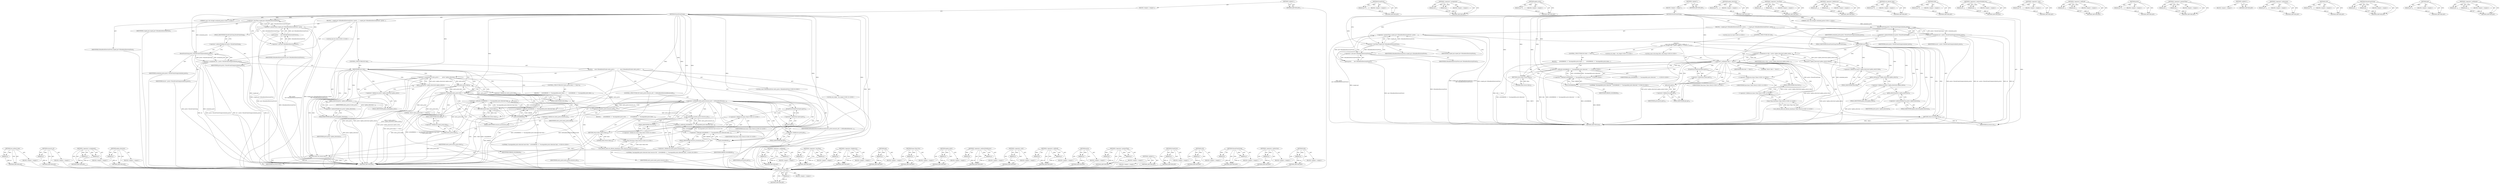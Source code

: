 digraph "title" {
vulnerable_180 [label=<(METHOD,base.Time.Now)>];
vulnerable_181 [label=<(PARAM,p1)>];
vulnerable_182 [label=<(BLOCK,&lt;empty&gt;,&lt;empty&gt;)>];
vulnerable_183 [label=<(METHOD_RETURN,ANY)>];
vulnerable_164 [label=<(METHOD,FromProto)>];
vulnerable_165 [label=<(PARAM,p1)>];
vulnerable_166 [label=<(BLOCK,&lt;empty&gt;,&lt;empty&gt;)>];
vulnerable_167 [label=<(METHOD_RETURN,ANY)>];
vulnerable_118 [label=<(METHOD,&lt;operator&gt;.assignment)>];
vulnerable_119 [label=<(PARAM,p1)>];
vulnerable_120 [label=<(PARAM,p2)>];
vulnerable_121 [label=<(BLOCK,&lt;empty&gt;,&lt;empty&gt;)>];
vulnerable_122 [label=<(METHOD_RETURN,ANY)>];
vulnerable_142 [label=<(METHOD,gdata_entry)>];
vulnerable_143 [label=<(PARAM,p1)>];
vulnerable_144 [label=<(BLOCK,&lt;empty&gt;,&lt;empty&gt;)>];
vulnerable_145 [label=<(METHOD_RETURN,ANY)>];
vulnerable_6 [label=<(METHOD,&lt;global&gt;)<SUB>1</SUB>>];
vulnerable_7 [label=<(BLOCK,&lt;empty&gt;,&lt;empty&gt;)<SUB>1</SUB>>];
vulnerable_8 [label=<(METHOD,ParseFromString)<SUB>1</SUB>>];
vulnerable_9 [label="<(PARAM,const std::string&amp; serialized_proto)<SUB>1</SUB>>"];
vulnerable_10 [label=<(BLOCK,{
  scoped_ptr&lt;GDataRootDirectoryProto&gt; proto(
...,{
  scoped_ptr&lt;GDataRootDirectoryProto&gt; proto(
...)<SUB>1</SUB>>];
vulnerable_11 [label=<(&lt;operator&gt;.greaterThan,scoped_ptr&lt;GDataRootDirectoryProto&gt; proto(
    ...)<SUB>2</SUB>>];
vulnerable_12 [label=<(&lt;operator&gt;.lessThan,scoped_ptr&lt;GDataRootDirectoryProto)<SUB>2</SUB>>];
vulnerable_13 [label=<(IDENTIFIER,scoped_ptr,scoped_ptr&lt;GDataRootDirectoryProto)<SUB>2</SUB>>];
vulnerable_14 [label=<(IDENTIFIER,GDataRootDirectoryProto,scoped_ptr&lt;GDataRootDirectoryProto)<SUB>2</SUB>>];
vulnerable_15 [label=<(proto,proto(
       new GDataRootDirectoryProto()))<SUB>2</SUB>>];
vulnerable_16 [label=<(&lt;operator&gt;.new,new GDataRootDirectoryProto())<SUB>3</SUB>>];
vulnerable_17 [label=<(IDENTIFIER,GDataRootDirectoryProto,new GDataRootDirectoryProto())<SUB>3</SUB>>];
vulnerable_18 [label="<(LOCAL,bool ok: bool)<SUB>4</SUB>>"];
vulnerable_19 [label=<(&lt;operator&gt;.assignment,ok = proto-&gt;ParseFromString(serialized_proto))<SUB>4</SUB>>];
vulnerable_20 [label=<(IDENTIFIER,ok,ok = proto-&gt;ParseFromString(serialized_proto))<SUB>4</SUB>>];
vulnerable_21 [label=<(ParseFromString,proto-&gt;ParseFromString(serialized_proto))<SUB>4</SUB>>];
vulnerable_22 [label=<(&lt;operator&gt;.indirectFieldAccess,proto-&gt;ParseFromString)<SUB>4</SUB>>];
vulnerable_23 [label=<(IDENTIFIER,proto,proto-&gt;ParseFromString(serialized_proto))<SUB>4</SUB>>];
vulnerable_24 [label=<(FIELD_IDENTIFIER,ParseFromString,ParseFromString)<SUB>4</SUB>>];
vulnerable_25 [label=<(IDENTIFIER,serialized_proto,proto-&gt;ParseFromString(serialized_proto))<SUB>4</SUB>>];
vulnerable_26 [label=<(CONTROL_STRUCTURE,IF,if (ok))<SUB>5</SUB>>];
vulnerable_27 [label=<(IDENTIFIER,ok,if (ok))<SUB>5</SUB>>];
vulnerable_28 [label="<(BLOCK,{
    const std::string&amp; title = proto-&gt;gdata_d...,{
    const std::string&amp; title = proto-&gt;gdata_d...)<SUB>5</SUB>>"];
vulnerable_29 [label="<(LOCAL,const std.string title: std.string)<SUB>6</SUB>>"];
vulnerable_30 [label=<(&lt;operator&gt;.assignment,&amp; title = proto-&gt;gdata_directory().gdata_entry(...)<SUB>6</SUB>>];
vulnerable_31 [label=<(IDENTIFIER,title,&amp; title = proto-&gt;gdata_directory().gdata_entry(...)<SUB>6</SUB>>];
vulnerable_32 [label=<(title,proto-&gt;gdata_directory().gdata_entry().title())<SUB>6</SUB>>];
vulnerable_33 [label=<(&lt;operator&gt;.fieldAccess,proto-&gt;gdata_directory().gdata_entry().title)<SUB>6</SUB>>];
vulnerable_34 [label=<(gdata_entry,proto-&gt;gdata_directory().gdata_entry())<SUB>6</SUB>>];
vulnerable_35 [label=<(&lt;operator&gt;.fieldAccess,proto-&gt;gdata_directory().gdata_entry)<SUB>6</SUB>>];
vulnerable_36 [label=<(gdata_directory,proto-&gt;gdata_directory())<SUB>6</SUB>>];
vulnerable_37 [label=<(&lt;operator&gt;.indirectFieldAccess,proto-&gt;gdata_directory)<SUB>6</SUB>>];
vulnerable_38 [label=<(IDENTIFIER,proto,proto-&gt;gdata_directory())<SUB>6</SUB>>];
vulnerable_39 [label=<(FIELD_IDENTIFIER,gdata_directory,gdata_directory)<SUB>6</SUB>>];
vulnerable_40 [label=<(FIELD_IDENTIFIER,gdata_entry,gdata_entry)<SUB>6</SUB>>];
vulnerable_41 [label=<(FIELD_IDENTIFIER,title,title)<SUB>6</SUB>>];
vulnerable_42 [label=<(CONTROL_STRUCTURE,IF,if (title != &quot;drive&quot;))<SUB>7</SUB>>];
vulnerable_43 [label=<(&lt;operator&gt;.notEquals,title != &quot;drive&quot;)<SUB>7</SUB>>];
vulnerable_44 [label=<(IDENTIFIER,title,title != &quot;drive&quot;)<SUB>7</SUB>>];
vulnerable_45 [label=<(LITERAL,&quot;drive&quot;,title != &quot;drive&quot;)<SUB>7</SUB>>];
vulnerable_46 [label=<(BLOCK,{
      LOG(ERROR) &lt;&lt; &quot;Incompatible proto detec...,{
      LOG(ERROR) &lt;&lt; &quot;Incompatible proto detec...)<SUB>7</SUB>>];
vulnerable_47 [label="<(&lt;operator&gt;.shiftLeft,LOG(ERROR) &lt;&lt; &quot;Incompatible proto detected: &quot; &lt;...)<SUB>8</SUB>>"];
vulnerable_48 [label="<(&lt;operator&gt;.shiftLeft,LOG(ERROR) &lt;&lt; &quot;Incompatible proto detected: &quot;)<SUB>8</SUB>>"];
vulnerable_49 [label=<(LOG,LOG(ERROR))<SUB>8</SUB>>];
vulnerable_50 [label=<(IDENTIFIER,ERROR,LOG(ERROR))<SUB>8</SUB>>];
vulnerable_51 [label="<(LITERAL,&quot;Incompatible proto detected: &quot;,LOG(ERROR) &lt;&lt; &quot;Incompatible proto detected: &quot;)<SUB>8</SUB>>"];
vulnerable_52 [label="<(IDENTIFIER,title,LOG(ERROR) &lt;&lt; &quot;Incompatible proto detected: &quot; &lt;...)<SUB>8</SUB>>"];
vulnerable_53 [label=<(RETURN,return false;,return false;)<SUB>9</SUB>>];
vulnerable_54 [label=<(LITERAL,false,return false;)<SUB>9</SUB>>];
vulnerable_55 [label=<(FromProto,FromProto(*proto.get()))<SUB>12</SUB>>];
vulnerable_56 [label=<(&lt;operator&gt;.indirection,*proto.get())<SUB>12</SUB>>];
vulnerable_57 [label=<(get,proto.get())<SUB>12</SUB>>];
vulnerable_58 [label=<(&lt;operator&gt;.fieldAccess,proto.get)<SUB>12</SUB>>];
vulnerable_59 [label=<(IDENTIFIER,proto,proto.get())<SUB>12</SUB>>];
vulnerable_60 [label=<(FIELD_IDENTIFIER,get,get)<SUB>12</SUB>>];
vulnerable_61 [label="<(LOCAL,set_origin : set_origin)<SUB>13</SUB>>"];
vulnerable_62 [label="<(set_refresh_time,set_refresh_time(base::Time::Now()))<SUB>14</SUB>>"];
vulnerable_63 [label="<(base.Time.Now,base::Time::Now())<SUB>14</SUB>>"];
vulnerable_64 [label="<(&lt;operator&gt;.fieldAccess,base::Time::Now)<SUB>14</SUB>>"];
vulnerable_65 [label="<(&lt;operator&gt;.fieldAccess,base::Time)<SUB>14</SUB>>"];
vulnerable_66 [label="<(IDENTIFIER,base,base::Time::Now())<SUB>14</SUB>>"];
vulnerable_67 [label="<(IDENTIFIER,Time,base::Time::Now())<SUB>14</SUB>>"];
vulnerable_68 [label=<(FIELD_IDENTIFIER,Now,Now)<SUB>14</SUB>>];
vulnerable_69 [label=<(RETURN,return ok;,return ok;)<SUB>16</SUB>>];
vulnerable_70 [label=<(IDENTIFIER,ok,return ok;)<SUB>16</SUB>>];
vulnerable_71 [label=<(METHOD_RETURN,bool)<SUB>1</SUB>>];
vulnerable_73 [label=<(METHOD_RETURN,ANY)<SUB>1</SUB>>];
vulnerable_146 [label=<(METHOD,gdata_directory)>];
vulnerable_147 [label=<(PARAM,p1)>];
vulnerable_148 [label=<(BLOCK,&lt;empty&gt;,&lt;empty&gt;)>];
vulnerable_149 [label=<(METHOD_RETURN,ANY)>];
vulnerable_105 [label=<(METHOD,&lt;operator&gt;.lessThan)>];
vulnerable_106 [label=<(PARAM,p1)>];
vulnerable_107 [label=<(PARAM,p2)>];
vulnerable_108 [label=<(BLOCK,&lt;empty&gt;,&lt;empty&gt;)>];
vulnerable_109 [label=<(METHOD_RETURN,ANY)>];
vulnerable_137 [label=<(METHOD,&lt;operator&gt;.fieldAccess)>];
vulnerable_138 [label=<(PARAM,p1)>];
vulnerable_139 [label=<(PARAM,p2)>];
vulnerable_140 [label=<(BLOCK,&lt;empty&gt;,&lt;empty&gt;)>];
vulnerable_141 [label=<(METHOD_RETURN,ANY)>];
vulnerable_176 [label=<(METHOD,set_refresh_time)>];
vulnerable_177 [label=<(PARAM,p1)>];
vulnerable_178 [label=<(BLOCK,&lt;empty&gt;,&lt;empty&gt;)>];
vulnerable_179 [label=<(METHOD_RETURN,ANY)>];
vulnerable_133 [label=<(METHOD,title)>];
vulnerable_134 [label=<(PARAM,p1)>];
vulnerable_135 [label=<(BLOCK,&lt;empty&gt;,&lt;empty&gt;)>];
vulnerable_136 [label=<(METHOD_RETURN,ANY)>];
vulnerable_128 [label=<(METHOD,&lt;operator&gt;.indirectFieldAccess)>];
vulnerable_129 [label=<(PARAM,p1)>];
vulnerable_130 [label=<(PARAM,p2)>];
vulnerable_131 [label=<(BLOCK,&lt;empty&gt;,&lt;empty&gt;)>];
vulnerable_132 [label=<(METHOD_RETURN,ANY)>];
vulnerable_114 [label=<(METHOD,&lt;operator&gt;.new)>];
vulnerable_115 [label=<(PARAM,p1)>];
vulnerable_116 [label=<(BLOCK,&lt;empty&gt;,&lt;empty&gt;)>];
vulnerable_117 [label=<(METHOD_RETURN,ANY)>];
vulnerable_155 [label=<(METHOD,&lt;operator&gt;.shiftLeft)>];
vulnerable_156 [label=<(PARAM,p1)>];
vulnerable_157 [label=<(PARAM,p2)>];
vulnerable_158 [label=<(BLOCK,&lt;empty&gt;,&lt;empty&gt;)>];
vulnerable_159 [label=<(METHOD_RETURN,ANY)>];
vulnerable_110 [label=<(METHOD,proto)>];
vulnerable_111 [label=<(PARAM,p1)>];
vulnerable_112 [label=<(BLOCK,&lt;empty&gt;,&lt;empty&gt;)>];
vulnerable_113 [label=<(METHOD_RETURN,ANY)>];
vulnerable_100 [label=<(METHOD,&lt;operator&gt;.greaterThan)>];
vulnerable_101 [label=<(PARAM,p1)>];
vulnerable_102 [label=<(PARAM,p2)>];
vulnerable_103 [label=<(BLOCK,&lt;empty&gt;,&lt;empty&gt;)>];
vulnerable_104 [label=<(METHOD_RETURN,ANY)>];
vulnerable_94 [label=<(METHOD,&lt;global&gt;)<SUB>1</SUB>>];
vulnerable_95 [label=<(BLOCK,&lt;empty&gt;,&lt;empty&gt;)>];
vulnerable_96 [label=<(METHOD_RETURN,ANY)>];
vulnerable_168 [label=<(METHOD,&lt;operator&gt;.indirection)>];
vulnerable_169 [label=<(PARAM,p1)>];
vulnerable_170 [label=<(BLOCK,&lt;empty&gt;,&lt;empty&gt;)>];
vulnerable_171 [label=<(METHOD_RETURN,ANY)>];
vulnerable_160 [label=<(METHOD,LOG)>];
vulnerable_161 [label=<(PARAM,p1)>];
vulnerable_162 [label=<(BLOCK,&lt;empty&gt;,&lt;empty&gt;)>];
vulnerable_163 [label=<(METHOD_RETURN,ANY)>];
vulnerable_123 [label=<(METHOD,ParseFromString)>];
vulnerable_124 [label=<(PARAM,p1)>];
vulnerable_125 [label=<(PARAM,p2)>];
vulnerable_126 [label=<(BLOCK,&lt;empty&gt;,&lt;empty&gt;)>];
vulnerable_127 [label=<(METHOD_RETURN,ANY)>];
vulnerable_172 [label=<(METHOD,get)>];
vulnerable_173 [label=<(PARAM,p1)>];
vulnerable_174 [label=<(BLOCK,&lt;empty&gt;,&lt;empty&gt;)>];
vulnerable_175 [label=<(METHOD_RETURN,ANY)>];
vulnerable_150 [label=<(METHOD,&lt;operator&gt;.notEquals)>];
vulnerable_151 [label=<(PARAM,p1)>];
vulnerable_152 [label=<(PARAM,p2)>];
vulnerable_153 [label=<(BLOCK,&lt;empty&gt;,&lt;empty&gt;)>];
vulnerable_154 [label=<(METHOD_RETURN,ANY)>];
fixed_206 [label=<(METHOD,set_refresh_time)>];
fixed_207 [label=<(PARAM,p1)>];
fixed_208 [label=<(BLOCK,&lt;empty&gt;,&lt;empty&gt;)>];
fixed_209 [label=<(METHOD_RETURN,ANY)>];
fixed_190 [label=<(METHOD,resource_id)>];
fixed_191 [label=<(PARAM,p1)>];
fixed_192 [label=<(BLOCK,&lt;empty&gt;,&lt;empty&gt;)>];
fixed_193 [label=<(METHOD_RETURN,ANY)>];
fixed_144 [label=<(METHOD,&lt;operator&gt;.assignment)>];
fixed_145 [label=<(PARAM,p1)>];
fixed_146 [label=<(PARAM,p2)>];
fixed_147 [label=<(BLOCK,&lt;empty&gt;,&lt;empty&gt;)>];
fixed_148 [label=<(METHOD_RETURN,ANY)>];
fixed_168 [label=<(METHOD,gdata_directory)>];
fixed_169 [label=<(PARAM,p1)>];
fixed_170 [label=<(BLOCK,&lt;empty&gt;,&lt;empty&gt;)>];
fixed_171 [label=<(METHOD_RETURN,ANY)>];
fixed_6 [label=<(METHOD,&lt;global&gt;)<SUB>1</SUB>>];
fixed_7 [label=<(BLOCK,&lt;empty&gt;,&lt;empty&gt;)<SUB>1</SUB>>];
fixed_8 [label=<(METHOD,ParseFromString)<SUB>1</SUB>>];
fixed_9 [label="<(PARAM,const std::string&amp; serialized_proto)<SUB>1</SUB>>"];
fixed_10 [label=<(BLOCK,{
  scoped_ptr&lt;GDataRootDirectoryProto&gt; proto(
...,{
  scoped_ptr&lt;GDataRootDirectoryProto&gt; proto(
...)<SUB>1</SUB>>];
fixed_11 [label=<(&lt;operator&gt;.greaterThan,scoped_ptr&lt;GDataRootDirectoryProto&gt; proto(
    ...)<SUB>2</SUB>>];
fixed_12 [label=<(&lt;operator&gt;.lessThan,scoped_ptr&lt;GDataRootDirectoryProto)<SUB>2</SUB>>];
fixed_13 [label=<(IDENTIFIER,scoped_ptr,scoped_ptr&lt;GDataRootDirectoryProto)<SUB>2</SUB>>];
fixed_14 [label=<(IDENTIFIER,GDataRootDirectoryProto,scoped_ptr&lt;GDataRootDirectoryProto)<SUB>2</SUB>>];
fixed_15 [label=<(proto,proto(
       new GDataRootDirectoryProto()))<SUB>2</SUB>>];
fixed_16 [label=<(&lt;operator&gt;.new,new GDataRootDirectoryProto())<SUB>3</SUB>>];
fixed_17 [label=<(IDENTIFIER,GDataRootDirectoryProto,new GDataRootDirectoryProto())<SUB>3</SUB>>];
fixed_18 [label="<(LOCAL,bool ok: bool)<SUB>4</SUB>>"];
fixed_19 [label=<(&lt;operator&gt;.assignment,ok = proto-&gt;ParseFromString(serialized_proto))<SUB>4</SUB>>];
fixed_20 [label=<(IDENTIFIER,ok,ok = proto-&gt;ParseFromString(serialized_proto))<SUB>4</SUB>>];
fixed_21 [label=<(ParseFromString,proto-&gt;ParseFromString(serialized_proto))<SUB>4</SUB>>];
fixed_22 [label=<(&lt;operator&gt;.indirectFieldAccess,proto-&gt;ParseFromString)<SUB>4</SUB>>];
fixed_23 [label=<(IDENTIFIER,proto,proto-&gt;ParseFromString(serialized_proto))<SUB>4</SUB>>];
fixed_24 [label=<(FIELD_IDENTIFIER,ParseFromString,ParseFromString)<SUB>4</SUB>>];
fixed_25 [label=<(IDENTIFIER,serialized_proto,proto-&gt;ParseFromString(serialized_proto))<SUB>4</SUB>>];
fixed_26 [label=<(CONTROL_STRUCTURE,IF,if (ok))<SUB>5</SUB>>];
fixed_27 [label=<(IDENTIFIER,ok,if (ok))<SUB>5</SUB>>];
fixed_28 [label=<(BLOCK,{
    const GDataEntryProto&amp; entry_proto =
    ...,{
    const GDataEntryProto&amp; entry_proto =
    ...)<SUB>5</SUB>>];
fixed_29 [label="<(LOCAL,const GDataEntryProto entry_proto: GDataEntryProto)<SUB>6</SUB>>"];
fixed_30 [label=<(&lt;operator&gt;.assignment,&amp; entry_proto =
        proto-&gt;gdata_directory(...)<SUB>6</SUB>>];
fixed_31 [label=<(IDENTIFIER,entry_proto,&amp; entry_proto =
        proto-&gt;gdata_directory(...)<SUB>6</SUB>>];
fixed_32 [label=<(gdata_entry,proto-&gt;gdata_directory().gdata_entry())<SUB>7</SUB>>];
fixed_33 [label=<(&lt;operator&gt;.fieldAccess,proto-&gt;gdata_directory().gdata_entry)<SUB>7</SUB>>];
fixed_34 [label=<(gdata_directory,proto-&gt;gdata_directory())<SUB>7</SUB>>];
fixed_35 [label=<(&lt;operator&gt;.indirectFieldAccess,proto-&gt;gdata_directory)<SUB>7</SUB>>];
fixed_36 [label=<(IDENTIFIER,proto,proto-&gt;gdata_directory())<SUB>7</SUB>>];
fixed_37 [label=<(FIELD_IDENTIFIER,gdata_directory,gdata_directory)<SUB>7</SUB>>];
fixed_38 [label=<(FIELD_IDENTIFIER,gdata_entry,gdata_entry)<SUB>7</SUB>>];
fixed_39 [label=<(CONTROL_STRUCTURE,IF,if (entry_proto.title() != &quot;drive&quot;))<SUB>8</SUB>>];
fixed_40 [label=<(&lt;operator&gt;.notEquals,entry_proto.title() != &quot;drive&quot;)<SUB>8</SUB>>];
fixed_41 [label=<(title,entry_proto.title())<SUB>8</SUB>>];
fixed_42 [label=<(&lt;operator&gt;.fieldAccess,entry_proto.title)<SUB>8</SUB>>];
fixed_43 [label=<(IDENTIFIER,entry_proto,entry_proto.title())<SUB>8</SUB>>];
fixed_44 [label=<(FIELD_IDENTIFIER,title,title)<SUB>8</SUB>>];
fixed_45 [label=<(LITERAL,&quot;drive&quot;,entry_proto.title() != &quot;drive&quot;)<SUB>8</SUB>>];
fixed_46 [label=<(BLOCK,{
      LOG(ERROR) &lt;&lt; &quot;Incompatible proto detec...,{
      LOG(ERROR) &lt;&lt; &quot;Incompatible proto detec...)<SUB>8</SUB>>];
fixed_47 [label=<(&lt;operator&gt;.shiftLeft,LOG(ERROR) &lt;&lt; &quot;Incompatible proto detected (bad...)<SUB>9</SUB>>];
fixed_48 [label=<(&lt;operator&gt;.shiftLeft,LOG(ERROR) &lt;&lt; &quot;Incompatible proto detected (bad...)<SUB>9</SUB>>];
fixed_49 [label=<(LOG,LOG(ERROR))<SUB>9</SUB>>];
fixed_50 [label=<(IDENTIFIER,ERROR,LOG(ERROR))<SUB>9</SUB>>];
fixed_51 [label="<(LITERAL,&quot;Incompatible proto detected (bad title): &quot;,LOG(ERROR) &lt;&lt; &quot;Incompatible proto detected (bad...)<SUB>9</SUB>>"];
fixed_52 [label=<(title,entry_proto.title())<SUB>10</SUB>>];
fixed_53 [label=<(&lt;operator&gt;.fieldAccess,entry_proto.title)<SUB>10</SUB>>];
fixed_54 [label=<(IDENTIFIER,entry_proto,entry_proto.title())<SUB>10</SUB>>];
fixed_55 [label=<(FIELD_IDENTIFIER,title,title)<SUB>10</SUB>>];
fixed_56 [label=<(RETURN,return false;,return false;)<SUB>11</SUB>>];
fixed_57 [label=<(LITERAL,false,return false;)<SUB>11</SUB>>];
fixed_58 [label=<(CONTROL_STRUCTURE,IF,if (entry_proto.resource_id() != kGDataRootDirectoryResourceId))<SUB>15</SUB>>];
fixed_59 [label=<(&lt;operator&gt;.notEquals,entry_proto.resource_id() != kGDataRootDirector...)<SUB>15</SUB>>];
fixed_60 [label=<(resource_id,entry_proto.resource_id())<SUB>15</SUB>>];
fixed_61 [label=<(&lt;operator&gt;.fieldAccess,entry_proto.resource_id)<SUB>15</SUB>>];
fixed_62 [label=<(IDENTIFIER,entry_proto,entry_proto.resource_id())<SUB>15</SUB>>];
fixed_63 [label=<(FIELD_IDENTIFIER,resource_id,resource_id)<SUB>15</SUB>>];
fixed_64 [label=<(IDENTIFIER,kGDataRootDirectoryResourceId,entry_proto.resource_id() != kGDataRootDirector...)<SUB>15</SUB>>];
fixed_65 [label=<(BLOCK,{
      LOG(ERROR) &lt;&lt; &quot;Incompatible proto detec...,{
      LOG(ERROR) &lt;&lt; &quot;Incompatible proto detec...)<SUB>15</SUB>>];
fixed_66 [label=<(&lt;operator&gt;.shiftLeft,LOG(ERROR) &lt;&lt; &quot;Incompatible proto detected (bad...)<SUB>16</SUB>>];
fixed_67 [label=<(&lt;operator&gt;.shiftLeft,LOG(ERROR) &lt;&lt; &quot;Incompatible proto detected (bad...)<SUB>16</SUB>>];
fixed_68 [label=<(LOG,LOG(ERROR))<SUB>16</SUB>>];
fixed_69 [label=<(IDENTIFIER,ERROR,LOG(ERROR))<SUB>16</SUB>>];
fixed_70 [label="<(LITERAL,&quot;Incompatible proto detected (bad resource ID): &quot;,LOG(ERROR) &lt;&lt; &quot;Incompatible proto detected (bad...)<SUB>16</SUB>>"];
fixed_71 [label=<(resource_id,entry_proto.resource_id())<SUB>17</SUB>>];
fixed_72 [label=<(&lt;operator&gt;.fieldAccess,entry_proto.resource_id)<SUB>17</SUB>>];
fixed_73 [label=<(IDENTIFIER,entry_proto,entry_proto.resource_id())<SUB>17</SUB>>];
fixed_74 [label=<(FIELD_IDENTIFIER,resource_id,resource_id)<SUB>17</SUB>>];
fixed_75 [label=<(RETURN,return false;,return false;)<SUB>18</SUB>>];
fixed_76 [label=<(LITERAL,false,return false;)<SUB>18</SUB>>];
fixed_77 [label=<(FromProto,FromProto(*proto.get()))<SUB>21</SUB>>];
fixed_78 [label=<(&lt;operator&gt;.indirection,*proto.get())<SUB>21</SUB>>];
fixed_79 [label=<(get,proto.get())<SUB>21</SUB>>];
fixed_80 [label=<(&lt;operator&gt;.fieldAccess,proto.get)<SUB>21</SUB>>];
fixed_81 [label=<(IDENTIFIER,proto,proto.get())<SUB>21</SUB>>];
fixed_82 [label=<(FIELD_IDENTIFIER,get,get)<SUB>21</SUB>>];
fixed_83 [label="<(LOCAL,set_origin : set_origin)<SUB>22</SUB>>"];
fixed_84 [label="<(set_refresh_time,set_refresh_time(base::Time::Now()))<SUB>23</SUB>>"];
fixed_85 [label="<(base.Time.Now,base::Time::Now())<SUB>23</SUB>>"];
fixed_86 [label="<(&lt;operator&gt;.fieldAccess,base::Time::Now)<SUB>23</SUB>>"];
fixed_87 [label="<(&lt;operator&gt;.fieldAccess,base::Time)<SUB>23</SUB>>"];
fixed_88 [label="<(IDENTIFIER,base,base::Time::Now())<SUB>23</SUB>>"];
fixed_89 [label="<(IDENTIFIER,Time,base::Time::Now())<SUB>23</SUB>>"];
fixed_90 [label=<(FIELD_IDENTIFIER,Now,Now)<SUB>23</SUB>>];
fixed_91 [label=<(RETURN,return ok;,return ok;)<SUB>25</SUB>>];
fixed_92 [label=<(IDENTIFIER,ok,return ok;)<SUB>25</SUB>>];
fixed_93 [label=<(METHOD_RETURN,bool)<SUB>1</SUB>>];
fixed_95 [label=<(METHOD_RETURN,ANY)<SUB>1</SUB>>];
fixed_172 [label=<(METHOD,&lt;operator&gt;.notEquals)>];
fixed_173 [label=<(PARAM,p1)>];
fixed_174 [label=<(PARAM,p2)>];
fixed_175 [label=<(BLOCK,&lt;empty&gt;,&lt;empty&gt;)>];
fixed_176 [label=<(METHOD_RETURN,ANY)>];
fixed_131 [label=<(METHOD,&lt;operator&gt;.lessThan)>];
fixed_132 [label=<(PARAM,p1)>];
fixed_133 [label=<(PARAM,p2)>];
fixed_134 [label=<(BLOCK,&lt;empty&gt;,&lt;empty&gt;)>];
fixed_135 [label=<(METHOD_RETURN,ANY)>];
fixed_163 [label=<(METHOD,&lt;operator&gt;.fieldAccess)>];
fixed_164 [label=<(PARAM,p1)>];
fixed_165 [label=<(PARAM,p2)>];
fixed_166 [label=<(BLOCK,&lt;empty&gt;,&lt;empty&gt;)>];
fixed_167 [label=<(METHOD_RETURN,ANY)>];
fixed_202 [label=<(METHOD,get)>];
fixed_203 [label=<(PARAM,p1)>];
fixed_204 [label=<(BLOCK,&lt;empty&gt;,&lt;empty&gt;)>];
fixed_205 [label=<(METHOD_RETURN,ANY)>];
fixed_210 [label=<(METHOD,base.Time.Now)>];
fixed_211 [label=<(PARAM,p1)>];
fixed_212 [label=<(BLOCK,&lt;empty&gt;,&lt;empty&gt;)>];
fixed_213 [label=<(METHOD_RETURN,ANY)>];
fixed_159 [label=<(METHOD,gdata_entry)>];
fixed_160 [label=<(PARAM,p1)>];
fixed_161 [label=<(BLOCK,&lt;empty&gt;,&lt;empty&gt;)>];
fixed_162 [label=<(METHOD_RETURN,ANY)>];
fixed_154 [label=<(METHOD,&lt;operator&gt;.indirectFieldAccess)>];
fixed_155 [label=<(PARAM,p1)>];
fixed_156 [label=<(PARAM,p2)>];
fixed_157 [label=<(BLOCK,&lt;empty&gt;,&lt;empty&gt;)>];
fixed_158 [label=<(METHOD_RETURN,ANY)>];
fixed_140 [label=<(METHOD,&lt;operator&gt;.new)>];
fixed_141 [label=<(PARAM,p1)>];
fixed_142 [label=<(BLOCK,&lt;empty&gt;,&lt;empty&gt;)>];
fixed_143 [label=<(METHOD_RETURN,ANY)>];
fixed_181 [label=<(METHOD,&lt;operator&gt;.shiftLeft)>];
fixed_182 [label=<(PARAM,p1)>];
fixed_183 [label=<(PARAM,p2)>];
fixed_184 [label=<(BLOCK,&lt;empty&gt;,&lt;empty&gt;)>];
fixed_185 [label=<(METHOD_RETURN,ANY)>];
fixed_136 [label=<(METHOD,proto)>];
fixed_137 [label=<(PARAM,p1)>];
fixed_138 [label=<(BLOCK,&lt;empty&gt;,&lt;empty&gt;)>];
fixed_139 [label=<(METHOD_RETURN,ANY)>];
fixed_126 [label=<(METHOD,&lt;operator&gt;.greaterThan)>];
fixed_127 [label=<(PARAM,p1)>];
fixed_128 [label=<(PARAM,p2)>];
fixed_129 [label=<(BLOCK,&lt;empty&gt;,&lt;empty&gt;)>];
fixed_130 [label=<(METHOD_RETURN,ANY)>];
fixed_120 [label=<(METHOD,&lt;global&gt;)<SUB>1</SUB>>];
fixed_121 [label=<(BLOCK,&lt;empty&gt;,&lt;empty&gt;)>];
fixed_122 [label=<(METHOD_RETURN,ANY)>];
fixed_194 [label=<(METHOD,FromProto)>];
fixed_195 [label=<(PARAM,p1)>];
fixed_196 [label=<(BLOCK,&lt;empty&gt;,&lt;empty&gt;)>];
fixed_197 [label=<(METHOD_RETURN,ANY)>];
fixed_186 [label=<(METHOD,LOG)>];
fixed_187 [label=<(PARAM,p1)>];
fixed_188 [label=<(BLOCK,&lt;empty&gt;,&lt;empty&gt;)>];
fixed_189 [label=<(METHOD_RETURN,ANY)>];
fixed_149 [label=<(METHOD,ParseFromString)>];
fixed_150 [label=<(PARAM,p1)>];
fixed_151 [label=<(PARAM,p2)>];
fixed_152 [label=<(BLOCK,&lt;empty&gt;,&lt;empty&gt;)>];
fixed_153 [label=<(METHOD_RETURN,ANY)>];
fixed_198 [label=<(METHOD,&lt;operator&gt;.indirection)>];
fixed_199 [label=<(PARAM,p1)>];
fixed_200 [label=<(BLOCK,&lt;empty&gt;,&lt;empty&gt;)>];
fixed_201 [label=<(METHOD_RETURN,ANY)>];
fixed_177 [label=<(METHOD,title)>];
fixed_178 [label=<(PARAM,p1)>];
fixed_179 [label=<(BLOCK,&lt;empty&gt;,&lt;empty&gt;)>];
fixed_180 [label=<(METHOD_RETURN,ANY)>];
vulnerable_180 -> vulnerable_181  [key=0, label="AST: "];
vulnerable_180 -> vulnerable_181  [key=1, label="DDG: "];
vulnerable_180 -> vulnerable_182  [key=0, label="AST: "];
vulnerable_180 -> vulnerable_183  [key=0, label="AST: "];
vulnerable_180 -> vulnerable_183  [key=1, label="CFG: "];
vulnerable_181 -> vulnerable_183  [key=0, label="DDG: p1"];
vulnerable_164 -> vulnerable_165  [key=0, label="AST: "];
vulnerable_164 -> vulnerable_165  [key=1, label="DDG: "];
vulnerable_164 -> vulnerable_166  [key=0, label="AST: "];
vulnerable_164 -> vulnerable_167  [key=0, label="AST: "];
vulnerable_164 -> vulnerable_167  [key=1, label="CFG: "];
vulnerable_165 -> vulnerable_167  [key=0, label="DDG: p1"];
vulnerable_118 -> vulnerable_119  [key=0, label="AST: "];
vulnerable_118 -> vulnerable_119  [key=1, label="DDG: "];
vulnerable_118 -> vulnerable_121  [key=0, label="AST: "];
vulnerable_118 -> vulnerable_120  [key=0, label="AST: "];
vulnerable_118 -> vulnerable_120  [key=1, label="DDG: "];
vulnerable_118 -> vulnerable_122  [key=0, label="AST: "];
vulnerable_118 -> vulnerable_122  [key=1, label="CFG: "];
vulnerable_119 -> vulnerable_122  [key=0, label="DDG: p1"];
vulnerable_120 -> vulnerable_122  [key=0, label="DDG: p2"];
vulnerable_142 -> vulnerable_143  [key=0, label="AST: "];
vulnerable_142 -> vulnerable_143  [key=1, label="DDG: "];
vulnerable_142 -> vulnerable_144  [key=0, label="AST: "];
vulnerable_142 -> vulnerable_145  [key=0, label="AST: "];
vulnerable_142 -> vulnerable_145  [key=1, label="CFG: "];
vulnerable_143 -> vulnerable_145  [key=0, label="DDG: p1"];
vulnerable_6 -> vulnerable_7  [key=0, label="AST: "];
vulnerable_6 -> vulnerable_73  [key=0, label="AST: "];
vulnerable_6 -> vulnerable_73  [key=1, label="CFG: "];
vulnerable_7 -> vulnerable_8  [key=0, label="AST: "];
vulnerable_8 -> vulnerable_9  [key=0, label="AST: "];
vulnerable_8 -> vulnerable_9  [key=1, label="DDG: "];
vulnerable_8 -> vulnerable_10  [key=0, label="AST: "];
vulnerable_8 -> vulnerable_71  [key=0, label="AST: "];
vulnerable_8 -> vulnerable_12  [key=0, label="CFG: "];
vulnerable_8 -> vulnerable_12  [key=1, label="DDG: "];
vulnerable_8 -> vulnerable_27  [key=0, label="DDG: "];
vulnerable_8 -> vulnerable_70  [key=0, label="DDG: "];
vulnerable_8 -> vulnerable_21  [key=0, label="DDG: "];
vulnerable_8 -> vulnerable_16  [key=0, label="DDG: "];
vulnerable_8 -> vulnerable_43  [key=0, label="DDG: "];
vulnerable_8 -> vulnerable_53  [key=0, label="DDG: "];
vulnerable_8 -> vulnerable_47  [key=0, label="DDG: "];
vulnerable_8 -> vulnerable_54  [key=0, label="DDG: "];
vulnerable_8 -> vulnerable_48  [key=0, label="DDG: "];
vulnerable_8 -> vulnerable_49  [key=0, label="DDG: "];
vulnerable_9 -> vulnerable_21  [key=0, label="DDG: serialized_proto"];
vulnerable_10 -> vulnerable_11  [key=0, label="AST: "];
vulnerable_10 -> vulnerable_18  [key=0, label="AST: "];
vulnerable_10 -> vulnerable_19  [key=0, label="AST: "];
vulnerable_10 -> vulnerable_26  [key=0, label="AST: "];
vulnerable_10 -> vulnerable_69  [key=0, label="AST: "];
vulnerable_11 -> vulnerable_12  [key=0, label="AST: "];
vulnerable_11 -> vulnerable_15  [key=0, label="AST: "];
vulnerable_11 -> vulnerable_24  [key=0, label="CFG: "];
vulnerable_11 -> vulnerable_71  [key=0, label="DDG: scoped_ptr&lt;GDataRootDirectoryProto"];
vulnerable_11 -> vulnerable_71  [key=1, label="DDG: proto(
       new GDataRootDirectoryProto())"];
vulnerable_11 -> vulnerable_71  [key=2, label="DDG: scoped_ptr&lt;GDataRootDirectoryProto&gt; proto(
       new GDataRootDirectoryProto())"];
vulnerable_12 -> vulnerable_13  [key=0, label="AST: "];
vulnerable_12 -> vulnerable_14  [key=0, label="AST: "];
vulnerable_12 -> vulnerable_16  [key=0, label="CFG: "];
vulnerable_12 -> vulnerable_16  [key=1, label="DDG: GDataRootDirectoryProto"];
vulnerable_12 -> vulnerable_71  [key=0, label="DDG: scoped_ptr"];
vulnerable_12 -> vulnerable_11  [key=0, label="DDG: scoped_ptr"];
vulnerable_12 -> vulnerable_11  [key=1, label="DDG: GDataRootDirectoryProto"];
vulnerable_15 -> vulnerable_16  [key=0, label="AST: "];
vulnerable_15 -> vulnerable_11  [key=0, label="CFG: "];
vulnerable_15 -> vulnerable_11  [key=1, label="DDG: new GDataRootDirectoryProto()"];
vulnerable_15 -> vulnerable_71  [key=0, label="DDG: new GDataRootDirectoryProto()"];
vulnerable_16 -> vulnerable_17  [key=0, label="AST: "];
vulnerable_16 -> vulnerable_15  [key=0, label="CFG: "];
vulnerable_16 -> vulnerable_15  [key=1, label="DDG: GDataRootDirectoryProto"];
vulnerable_16 -> vulnerable_71  [key=0, label="DDG: GDataRootDirectoryProto"];
vulnerable_19 -> vulnerable_20  [key=0, label="AST: "];
vulnerable_19 -> vulnerable_21  [key=0, label="AST: "];
vulnerable_19 -> vulnerable_27  [key=0, label="CFG: "];
vulnerable_19 -> vulnerable_71  [key=0, label="DDG: ok"];
vulnerable_19 -> vulnerable_71  [key=1, label="DDG: proto-&gt;ParseFromString(serialized_proto)"];
vulnerable_19 -> vulnerable_71  [key=2, label="DDG: ok = proto-&gt;ParseFromString(serialized_proto)"];
vulnerable_19 -> vulnerable_70  [key=0, label="DDG: ok"];
vulnerable_21 -> vulnerable_22  [key=0, label="AST: "];
vulnerable_21 -> vulnerable_25  [key=0, label="AST: "];
vulnerable_21 -> vulnerable_19  [key=0, label="CFG: "];
vulnerable_21 -> vulnerable_19  [key=1, label="DDG: proto-&gt;ParseFromString"];
vulnerable_21 -> vulnerable_19  [key=2, label="DDG: serialized_proto"];
vulnerable_21 -> vulnerable_71  [key=0, label="DDG: proto-&gt;ParseFromString"];
vulnerable_21 -> vulnerable_71  [key=1, label="DDG: serialized_proto"];
vulnerable_22 -> vulnerable_23  [key=0, label="AST: "];
vulnerable_22 -> vulnerable_24  [key=0, label="AST: "];
vulnerable_22 -> vulnerable_21  [key=0, label="CFG: "];
vulnerable_24 -> vulnerable_22  [key=0, label="CFG: "];
vulnerable_26 -> vulnerable_27  [key=0, label="AST: "];
vulnerable_26 -> vulnerable_28  [key=0, label="AST: "];
vulnerable_27 -> vulnerable_39  [key=0, label="CFG: "];
vulnerable_27 -> vulnerable_39  [key=1, label="CDG: "];
vulnerable_27 -> vulnerable_69  [key=0, label="CFG: "];
vulnerable_27 -> vulnerable_69  [key=1, label="CDG: "];
vulnerable_27 -> vulnerable_30  [key=0, label="CDG: "];
vulnerable_27 -> vulnerable_34  [key=0, label="CDG: "];
vulnerable_27 -> vulnerable_32  [key=0, label="CDG: "];
vulnerable_27 -> vulnerable_33  [key=0, label="CDG: "];
vulnerable_27 -> vulnerable_36  [key=0, label="CDG: "];
vulnerable_27 -> vulnerable_37  [key=0, label="CDG: "];
vulnerable_27 -> vulnerable_41  [key=0, label="CDG: "];
vulnerable_27 -> vulnerable_40  [key=0, label="CDG: "];
vulnerable_27 -> vulnerable_35  [key=0, label="CDG: "];
vulnerable_27 -> vulnerable_43  [key=0, label="CDG: "];
vulnerable_28 -> vulnerable_29  [key=0, label="AST: "];
vulnerable_28 -> vulnerable_30  [key=0, label="AST: "];
vulnerable_28 -> vulnerable_42  [key=0, label="AST: "];
vulnerable_28 -> vulnerable_55  [key=0, label="AST: "];
vulnerable_28 -> vulnerable_61  [key=0, label="AST: "];
vulnerable_28 -> vulnerable_62  [key=0, label="AST: "];
vulnerable_30 -> vulnerable_31  [key=0, label="AST: "];
vulnerable_30 -> vulnerable_32  [key=0, label="AST: "];
vulnerable_30 -> vulnerable_43  [key=0, label="CFG: "];
vulnerable_30 -> vulnerable_43  [key=1, label="DDG: title"];
vulnerable_30 -> vulnerable_71  [key=0, label="DDG: proto-&gt;gdata_directory().gdata_entry().title()"];
vulnerable_30 -> vulnerable_71  [key=1, label="DDG: &amp; title = proto-&gt;gdata_directory().gdata_entry().title()"];
vulnerable_32 -> vulnerable_33  [key=0, label="AST: "];
vulnerable_32 -> vulnerable_30  [key=0, label="CFG: "];
vulnerable_32 -> vulnerable_30  [key=1, label="DDG: proto-&gt;gdata_directory().gdata_entry().title"];
vulnerable_32 -> vulnerable_71  [key=0, label="DDG: proto-&gt;gdata_directory().gdata_entry().title"];
vulnerable_33 -> vulnerable_34  [key=0, label="AST: "];
vulnerable_33 -> vulnerable_41  [key=0, label="AST: "];
vulnerable_33 -> vulnerable_32  [key=0, label="CFG: "];
vulnerable_34 -> vulnerable_35  [key=0, label="AST: "];
vulnerable_34 -> vulnerable_41  [key=0, label="CFG: "];
vulnerable_34 -> vulnerable_71  [key=0, label="DDG: proto-&gt;gdata_directory().gdata_entry"];
vulnerable_35 -> vulnerable_36  [key=0, label="AST: "];
vulnerable_35 -> vulnerable_40  [key=0, label="AST: "];
vulnerable_35 -> vulnerable_34  [key=0, label="CFG: "];
vulnerable_36 -> vulnerable_37  [key=0, label="AST: "];
vulnerable_36 -> vulnerable_40  [key=0, label="CFG: "];
vulnerable_36 -> vulnerable_71  [key=0, label="DDG: proto-&gt;gdata_directory"];
vulnerable_37 -> vulnerable_38  [key=0, label="AST: "];
vulnerable_37 -> vulnerable_39  [key=0, label="AST: "];
vulnerable_37 -> vulnerable_36  [key=0, label="CFG: "];
vulnerable_39 -> vulnerable_37  [key=0, label="CFG: "];
vulnerable_40 -> vulnerable_35  [key=0, label="CFG: "];
vulnerable_41 -> vulnerable_33  [key=0, label="CFG: "];
vulnerable_42 -> vulnerable_43  [key=0, label="AST: "];
vulnerable_42 -> vulnerable_46  [key=0, label="AST: "];
vulnerable_43 -> vulnerable_44  [key=0, label="AST: "];
vulnerable_43 -> vulnerable_45  [key=0, label="AST: "];
vulnerable_43 -> vulnerable_49  [key=0, label="CFG: "];
vulnerable_43 -> vulnerable_49  [key=1, label="CDG: "];
vulnerable_43 -> vulnerable_60  [key=0, label="CFG: "];
vulnerable_43 -> vulnerable_60  [key=1, label="CDG: "];
vulnerable_43 -> vulnerable_71  [key=0, label="DDG: title != &quot;drive&quot;"];
vulnerable_43 -> vulnerable_47  [key=0, label="DDG: title"];
vulnerable_43 -> vulnerable_47  [key=1, label="CDG: "];
vulnerable_43 -> vulnerable_48  [key=0, label="CDG: "];
vulnerable_43 -> vulnerable_58  [key=0, label="CDG: "];
vulnerable_43 -> vulnerable_68  [key=0, label="CDG: "];
vulnerable_43 -> vulnerable_64  [key=0, label="CDG: "];
vulnerable_43 -> vulnerable_57  [key=0, label="CDG: "];
vulnerable_43 -> vulnerable_53  [key=0, label="CDG: "];
vulnerable_43 -> vulnerable_56  [key=0, label="CDG: "];
vulnerable_43 -> vulnerable_69  [key=0, label="CDG: "];
vulnerable_43 -> vulnerable_63  [key=0, label="CDG: "];
vulnerable_43 -> vulnerable_65  [key=0, label="CDG: "];
vulnerable_43 -> vulnerable_55  [key=0, label="CDG: "];
vulnerable_43 -> vulnerable_62  [key=0, label="CDG: "];
vulnerable_46 -> vulnerable_47  [key=0, label="AST: "];
vulnerable_46 -> vulnerable_53  [key=0, label="AST: "];
vulnerable_47 -> vulnerable_48  [key=0, label="AST: "];
vulnerable_47 -> vulnerable_52  [key=0, label="AST: "];
vulnerable_47 -> vulnerable_53  [key=0, label="CFG: "];
vulnerable_47 -> vulnerable_71  [key=0, label="DDG: LOG(ERROR) &lt;&lt; &quot;Incompatible proto detected: &quot;"];
vulnerable_47 -> vulnerable_71  [key=1, label="DDG: title"];
vulnerable_47 -> vulnerable_71  [key=2, label="DDG: LOG(ERROR) &lt;&lt; &quot;Incompatible proto detected: &quot; &lt;&lt; title"];
vulnerable_48 -> vulnerable_49  [key=0, label="AST: "];
vulnerable_48 -> vulnerable_51  [key=0, label="AST: "];
vulnerable_48 -> vulnerable_47  [key=0, label="CFG: "];
vulnerable_48 -> vulnerable_47  [key=1, label="DDG: LOG(ERROR)"];
vulnerable_48 -> vulnerable_47  [key=2, label="DDG: &quot;Incompatible proto detected: &quot;"];
vulnerable_48 -> vulnerable_71  [key=0, label="DDG: LOG(ERROR)"];
vulnerable_49 -> vulnerable_50  [key=0, label="AST: "];
vulnerable_49 -> vulnerable_48  [key=0, label="CFG: "];
vulnerable_49 -> vulnerable_48  [key=1, label="DDG: ERROR"];
vulnerable_49 -> vulnerable_71  [key=0, label="DDG: ERROR"];
vulnerable_53 -> vulnerable_54  [key=0, label="AST: "];
vulnerable_53 -> vulnerable_71  [key=0, label="CFG: "];
vulnerable_53 -> vulnerable_71  [key=1, label="DDG: &lt;RET&gt;"];
vulnerable_54 -> vulnerable_53  [key=0, label="DDG: false"];
vulnerable_55 -> vulnerable_56  [key=0, label="AST: "];
vulnerable_55 -> vulnerable_65  [key=0, label="CFG: "];
vulnerable_56 -> vulnerable_57  [key=0, label="AST: "];
vulnerable_56 -> vulnerable_55  [key=0, label="CFG: "];
vulnerable_57 -> vulnerable_58  [key=0, label="AST: "];
vulnerable_57 -> vulnerable_56  [key=0, label="CFG: "];
vulnerable_58 -> vulnerable_59  [key=0, label="AST: "];
vulnerable_58 -> vulnerable_60  [key=0, label="AST: "];
vulnerable_58 -> vulnerable_57  [key=0, label="CFG: "];
vulnerable_60 -> vulnerable_58  [key=0, label="CFG: "];
vulnerable_62 -> vulnerable_63  [key=0, label="AST: "];
vulnerable_62 -> vulnerable_69  [key=0, label="CFG: "];
vulnerable_63 -> vulnerable_64  [key=0, label="AST: "];
vulnerable_63 -> vulnerable_62  [key=0, label="CFG: "];
vulnerable_63 -> vulnerable_62  [key=1, label="DDG: base::Time::Now"];
vulnerable_64 -> vulnerable_65  [key=0, label="AST: "];
vulnerable_64 -> vulnerable_68  [key=0, label="AST: "];
vulnerable_64 -> vulnerable_63  [key=0, label="CFG: "];
vulnerable_65 -> vulnerable_66  [key=0, label="AST: "];
vulnerable_65 -> vulnerable_67  [key=0, label="AST: "];
vulnerable_65 -> vulnerable_68  [key=0, label="CFG: "];
vulnerable_68 -> vulnerable_64  [key=0, label="CFG: "];
vulnerable_69 -> vulnerable_70  [key=0, label="AST: "];
vulnerable_69 -> vulnerable_71  [key=0, label="CFG: "];
vulnerable_69 -> vulnerable_71  [key=1, label="DDG: &lt;RET&gt;"];
vulnerable_70 -> vulnerable_69  [key=0, label="DDG: ok"];
vulnerable_146 -> vulnerable_147  [key=0, label="AST: "];
vulnerable_146 -> vulnerable_147  [key=1, label="DDG: "];
vulnerable_146 -> vulnerable_148  [key=0, label="AST: "];
vulnerable_146 -> vulnerable_149  [key=0, label="AST: "];
vulnerable_146 -> vulnerable_149  [key=1, label="CFG: "];
vulnerable_147 -> vulnerable_149  [key=0, label="DDG: p1"];
vulnerable_105 -> vulnerable_106  [key=0, label="AST: "];
vulnerable_105 -> vulnerable_106  [key=1, label="DDG: "];
vulnerable_105 -> vulnerable_108  [key=0, label="AST: "];
vulnerable_105 -> vulnerable_107  [key=0, label="AST: "];
vulnerable_105 -> vulnerable_107  [key=1, label="DDG: "];
vulnerable_105 -> vulnerable_109  [key=0, label="AST: "];
vulnerable_105 -> vulnerable_109  [key=1, label="CFG: "];
vulnerable_106 -> vulnerable_109  [key=0, label="DDG: p1"];
vulnerable_107 -> vulnerable_109  [key=0, label="DDG: p2"];
vulnerable_137 -> vulnerable_138  [key=0, label="AST: "];
vulnerable_137 -> vulnerable_138  [key=1, label="DDG: "];
vulnerable_137 -> vulnerable_140  [key=0, label="AST: "];
vulnerable_137 -> vulnerable_139  [key=0, label="AST: "];
vulnerable_137 -> vulnerable_139  [key=1, label="DDG: "];
vulnerable_137 -> vulnerable_141  [key=0, label="AST: "];
vulnerable_137 -> vulnerable_141  [key=1, label="CFG: "];
vulnerable_138 -> vulnerable_141  [key=0, label="DDG: p1"];
vulnerable_139 -> vulnerable_141  [key=0, label="DDG: p2"];
vulnerable_176 -> vulnerable_177  [key=0, label="AST: "];
vulnerable_176 -> vulnerable_177  [key=1, label="DDG: "];
vulnerable_176 -> vulnerable_178  [key=0, label="AST: "];
vulnerable_176 -> vulnerable_179  [key=0, label="AST: "];
vulnerable_176 -> vulnerable_179  [key=1, label="CFG: "];
vulnerable_177 -> vulnerable_179  [key=0, label="DDG: p1"];
vulnerable_133 -> vulnerable_134  [key=0, label="AST: "];
vulnerable_133 -> vulnerable_134  [key=1, label="DDG: "];
vulnerable_133 -> vulnerable_135  [key=0, label="AST: "];
vulnerable_133 -> vulnerable_136  [key=0, label="AST: "];
vulnerable_133 -> vulnerable_136  [key=1, label="CFG: "];
vulnerable_134 -> vulnerable_136  [key=0, label="DDG: p1"];
vulnerable_128 -> vulnerable_129  [key=0, label="AST: "];
vulnerable_128 -> vulnerable_129  [key=1, label="DDG: "];
vulnerable_128 -> vulnerable_131  [key=0, label="AST: "];
vulnerable_128 -> vulnerable_130  [key=0, label="AST: "];
vulnerable_128 -> vulnerable_130  [key=1, label="DDG: "];
vulnerable_128 -> vulnerable_132  [key=0, label="AST: "];
vulnerable_128 -> vulnerable_132  [key=1, label="CFG: "];
vulnerable_129 -> vulnerable_132  [key=0, label="DDG: p1"];
vulnerable_130 -> vulnerable_132  [key=0, label="DDG: p2"];
vulnerable_114 -> vulnerable_115  [key=0, label="AST: "];
vulnerable_114 -> vulnerable_115  [key=1, label="DDG: "];
vulnerable_114 -> vulnerable_116  [key=0, label="AST: "];
vulnerable_114 -> vulnerable_117  [key=0, label="AST: "];
vulnerable_114 -> vulnerable_117  [key=1, label="CFG: "];
vulnerable_115 -> vulnerable_117  [key=0, label="DDG: p1"];
vulnerable_155 -> vulnerable_156  [key=0, label="AST: "];
vulnerable_155 -> vulnerable_156  [key=1, label="DDG: "];
vulnerable_155 -> vulnerable_158  [key=0, label="AST: "];
vulnerable_155 -> vulnerable_157  [key=0, label="AST: "];
vulnerable_155 -> vulnerable_157  [key=1, label="DDG: "];
vulnerable_155 -> vulnerable_159  [key=0, label="AST: "];
vulnerable_155 -> vulnerable_159  [key=1, label="CFG: "];
vulnerable_156 -> vulnerable_159  [key=0, label="DDG: p1"];
vulnerable_157 -> vulnerable_159  [key=0, label="DDG: p2"];
vulnerable_110 -> vulnerable_111  [key=0, label="AST: "];
vulnerable_110 -> vulnerable_111  [key=1, label="DDG: "];
vulnerable_110 -> vulnerable_112  [key=0, label="AST: "];
vulnerable_110 -> vulnerable_113  [key=0, label="AST: "];
vulnerable_110 -> vulnerable_113  [key=1, label="CFG: "];
vulnerable_111 -> vulnerable_113  [key=0, label="DDG: p1"];
vulnerable_100 -> vulnerable_101  [key=0, label="AST: "];
vulnerable_100 -> vulnerable_101  [key=1, label="DDG: "];
vulnerable_100 -> vulnerable_103  [key=0, label="AST: "];
vulnerable_100 -> vulnerable_102  [key=0, label="AST: "];
vulnerable_100 -> vulnerable_102  [key=1, label="DDG: "];
vulnerable_100 -> vulnerable_104  [key=0, label="AST: "];
vulnerable_100 -> vulnerable_104  [key=1, label="CFG: "];
vulnerable_101 -> vulnerable_104  [key=0, label="DDG: p1"];
vulnerable_102 -> vulnerable_104  [key=0, label="DDG: p2"];
vulnerable_94 -> vulnerable_95  [key=0, label="AST: "];
vulnerable_94 -> vulnerable_96  [key=0, label="AST: "];
vulnerable_94 -> vulnerable_96  [key=1, label="CFG: "];
vulnerable_168 -> vulnerable_169  [key=0, label="AST: "];
vulnerable_168 -> vulnerable_169  [key=1, label="DDG: "];
vulnerable_168 -> vulnerable_170  [key=0, label="AST: "];
vulnerable_168 -> vulnerable_171  [key=0, label="AST: "];
vulnerable_168 -> vulnerable_171  [key=1, label="CFG: "];
vulnerable_169 -> vulnerable_171  [key=0, label="DDG: p1"];
vulnerable_160 -> vulnerable_161  [key=0, label="AST: "];
vulnerable_160 -> vulnerable_161  [key=1, label="DDG: "];
vulnerable_160 -> vulnerable_162  [key=0, label="AST: "];
vulnerable_160 -> vulnerable_163  [key=0, label="AST: "];
vulnerable_160 -> vulnerable_163  [key=1, label="CFG: "];
vulnerable_161 -> vulnerable_163  [key=0, label="DDG: p1"];
vulnerable_123 -> vulnerable_124  [key=0, label="AST: "];
vulnerable_123 -> vulnerable_124  [key=1, label="DDG: "];
vulnerable_123 -> vulnerable_126  [key=0, label="AST: "];
vulnerable_123 -> vulnerable_125  [key=0, label="AST: "];
vulnerable_123 -> vulnerable_125  [key=1, label="DDG: "];
vulnerable_123 -> vulnerable_127  [key=0, label="AST: "];
vulnerable_123 -> vulnerable_127  [key=1, label="CFG: "];
vulnerable_124 -> vulnerable_127  [key=0, label="DDG: p1"];
vulnerable_125 -> vulnerable_127  [key=0, label="DDG: p2"];
vulnerable_172 -> vulnerable_173  [key=0, label="AST: "];
vulnerable_172 -> vulnerable_173  [key=1, label="DDG: "];
vulnerable_172 -> vulnerable_174  [key=0, label="AST: "];
vulnerable_172 -> vulnerable_175  [key=0, label="AST: "];
vulnerable_172 -> vulnerable_175  [key=1, label="CFG: "];
vulnerable_173 -> vulnerable_175  [key=0, label="DDG: p1"];
vulnerable_150 -> vulnerable_151  [key=0, label="AST: "];
vulnerable_150 -> vulnerable_151  [key=1, label="DDG: "];
vulnerable_150 -> vulnerable_153  [key=0, label="AST: "];
vulnerable_150 -> vulnerable_152  [key=0, label="AST: "];
vulnerable_150 -> vulnerable_152  [key=1, label="DDG: "];
vulnerable_150 -> vulnerable_154  [key=0, label="AST: "];
vulnerable_150 -> vulnerable_154  [key=1, label="CFG: "];
vulnerable_151 -> vulnerable_154  [key=0, label="DDG: p1"];
vulnerable_152 -> vulnerable_154  [key=0, label="DDG: p2"];
fixed_206 -> fixed_207  [key=0, label="AST: "];
fixed_206 -> fixed_207  [key=1, label="DDG: "];
fixed_206 -> fixed_208  [key=0, label="AST: "];
fixed_206 -> fixed_209  [key=0, label="AST: "];
fixed_206 -> fixed_209  [key=1, label="CFG: "];
fixed_207 -> fixed_209  [key=0, label="DDG: p1"];
fixed_208 -> vulnerable_180  [key=0];
fixed_209 -> vulnerable_180  [key=0];
fixed_190 -> fixed_191  [key=0, label="AST: "];
fixed_190 -> fixed_191  [key=1, label="DDG: "];
fixed_190 -> fixed_192  [key=0, label="AST: "];
fixed_190 -> fixed_193  [key=0, label="AST: "];
fixed_190 -> fixed_193  [key=1, label="CFG: "];
fixed_191 -> fixed_193  [key=0, label="DDG: p1"];
fixed_192 -> vulnerable_180  [key=0];
fixed_193 -> vulnerable_180  [key=0];
fixed_144 -> fixed_145  [key=0, label="AST: "];
fixed_144 -> fixed_145  [key=1, label="DDG: "];
fixed_144 -> fixed_147  [key=0, label="AST: "];
fixed_144 -> fixed_146  [key=0, label="AST: "];
fixed_144 -> fixed_146  [key=1, label="DDG: "];
fixed_144 -> fixed_148  [key=0, label="AST: "];
fixed_144 -> fixed_148  [key=1, label="CFG: "];
fixed_145 -> fixed_148  [key=0, label="DDG: p1"];
fixed_146 -> fixed_148  [key=0, label="DDG: p2"];
fixed_147 -> vulnerable_180  [key=0];
fixed_148 -> vulnerable_180  [key=0];
fixed_168 -> fixed_169  [key=0, label="AST: "];
fixed_168 -> fixed_169  [key=1, label="DDG: "];
fixed_168 -> fixed_170  [key=0, label="AST: "];
fixed_168 -> fixed_171  [key=0, label="AST: "];
fixed_168 -> fixed_171  [key=1, label="CFG: "];
fixed_169 -> fixed_171  [key=0, label="DDG: p1"];
fixed_170 -> vulnerable_180  [key=0];
fixed_171 -> vulnerable_180  [key=0];
fixed_6 -> fixed_7  [key=0, label="AST: "];
fixed_6 -> fixed_95  [key=0, label="AST: "];
fixed_6 -> fixed_95  [key=1, label="CFG: "];
fixed_7 -> fixed_8  [key=0, label="AST: "];
fixed_8 -> fixed_9  [key=0, label="AST: "];
fixed_8 -> fixed_9  [key=1, label="DDG: "];
fixed_8 -> fixed_10  [key=0, label="AST: "];
fixed_8 -> fixed_93  [key=0, label="AST: "];
fixed_8 -> fixed_12  [key=0, label="CFG: "];
fixed_8 -> fixed_12  [key=1, label="DDG: "];
fixed_8 -> fixed_27  [key=0, label="DDG: "];
fixed_8 -> fixed_92  [key=0, label="DDG: "];
fixed_8 -> fixed_21  [key=0, label="DDG: "];
fixed_8 -> fixed_16  [key=0, label="DDG: "];
fixed_8 -> fixed_40  [key=0, label="DDG: "];
fixed_8 -> fixed_56  [key=0, label="DDG: "];
fixed_8 -> fixed_59  [key=0, label="DDG: "];
fixed_8 -> fixed_75  [key=0, label="DDG: "];
fixed_8 -> fixed_57  [key=0, label="DDG: "];
fixed_8 -> fixed_76  [key=0, label="DDG: "];
fixed_8 -> fixed_48  [key=0, label="DDG: "];
fixed_8 -> fixed_67  [key=0, label="DDG: "];
fixed_8 -> fixed_49  [key=0, label="DDG: "];
fixed_8 -> fixed_68  [key=0, label="DDG: "];
fixed_9 -> fixed_21  [key=0, label="DDG: serialized_proto"];
fixed_10 -> fixed_11  [key=0, label="AST: "];
fixed_10 -> fixed_18  [key=0, label="AST: "];
fixed_10 -> fixed_19  [key=0, label="AST: "];
fixed_10 -> fixed_26  [key=0, label="AST: "];
fixed_10 -> fixed_91  [key=0, label="AST: "];
fixed_11 -> fixed_12  [key=0, label="AST: "];
fixed_11 -> fixed_15  [key=0, label="AST: "];
fixed_11 -> fixed_24  [key=0, label="CFG: "];
fixed_11 -> fixed_93  [key=0, label="DDG: scoped_ptr&lt;GDataRootDirectoryProto"];
fixed_11 -> fixed_93  [key=1, label="DDG: proto(
       new GDataRootDirectoryProto())"];
fixed_11 -> fixed_93  [key=2, label="DDG: scoped_ptr&lt;GDataRootDirectoryProto&gt; proto(
       new GDataRootDirectoryProto())"];
fixed_12 -> fixed_13  [key=0, label="AST: "];
fixed_12 -> fixed_14  [key=0, label="AST: "];
fixed_12 -> fixed_16  [key=0, label="CFG: "];
fixed_12 -> fixed_16  [key=1, label="DDG: GDataRootDirectoryProto"];
fixed_12 -> fixed_93  [key=0, label="DDG: scoped_ptr"];
fixed_12 -> fixed_11  [key=0, label="DDG: scoped_ptr"];
fixed_12 -> fixed_11  [key=1, label="DDG: GDataRootDirectoryProto"];
fixed_13 -> vulnerable_180  [key=0];
fixed_14 -> vulnerable_180  [key=0];
fixed_15 -> fixed_16  [key=0, label="AST: "];
fixed_15 -> fixed_11  [key=0, label="CFG: "];
fixed_15 -> fixed_11  [key=1, label="DDG: new GDataRootDirectoryProto()"];
fixed_15 -> fixed_93  [key=0, label="DDG: new GDataRootDirectoryProto()"];
fixed_16 -> fixed_17  [key=0, label="AST: "];
fixed_16 -> fixed_15  [key=0, label="CFG: "];
fixed_16 -> fixed_15  [key=1, label="DDG: GDataRootDirectoryProto"];
fixed_16 -> fixed_93  [key=0, label="DDG: GDataRootDirectoryProto"];
fixed_17 -> vulnerable_180  [key=0];
fixed_18 -> vulnerable_180  [key=0];
fixed_19 -> fixed_20  [key=0, label="AST: "];
fixed_19 -> fixed_21  [key=0, label="AST: "];
fixed_19 -> fixed_27  [key=0, label="CFG: "];
fixed_19 -> fixed_93  [key=0, label="DDG: ok"];
fixed_19 -> fixed_93  [key=1, label="DDG: proto-&gt;ParseFromString(serialized_proto)"];
fixed_19 -> fixed_93  [key=2, label="DDG: ok = proto-&gt;ParseFromString(serialized_proto)"];
fixed_19 -> fixed_92  [key=0, label="DDG: ok"];
fixed_20 -> vulnerable_180  [key=0];
fixed_21 -> fixed_22  [key=0, label="AST: "];
fixed_21 -> fixed_25  [key=0, label="AST: "];
fixed_21 -> fixed_19  [key=0, label="CFG: "];
fixed_21 -> fixed_19  [key=1, label="DDG: proto-&gt;ParseFromString"];
fixed_21 -> fixed_19  [key=2, label="DDG: serialized_proto"];
fixed_21 -> fixed_93  [key=0, label="DDG: proto-&gt;ParseFromString"];
fixed_21 -> fixed_93  [key=1, label="DDG: serialized_proto"];
fixed_22 -> fixed_23  [key=0, label="AST: "];
fixed_22 -> fixed_24  [key=0, label="AST: "];
fixed_22 -> fixed_21  [key=0, label="CFG: "];
fixed_23 -> vulnerable_180  [key=0];
fixed_24 -> fixed_22  [key=0, label="CFG: "];
fixed_25 -> vulnerable_180  [key=0];
fixed_26 -> fixed_27  [key=0, label="AST: "];
fixed_26 -> fixed_28  [key=0, label="AST: "];
fixed_27 -> fixed_37  [key=0, label="CFG: "];
fixed_27 -> fixed_37  [key=1, label="CDG: "];
fixed_27 -> fixed_91  [key=0, label="CFG: "];
fixed_27 -> fixed_91  [key=1, label="CDG: "];
fixed_27 -> fixed_30  [key=0, label="CDG: "];
fixed_27 -> fixed_34  [key=0, label="CDG: "];
fixed_27 -> fixed_32  [key=0, label="CDG: "];
fixed_27 -> fixed_42  [key=0, label="CDG: "];
fixed_27 -> fixed_38  [key=0, label="CDG: "];
fixed_27 -> fixed_40  [key=0, label="CDG: "];
fixed_27 -> fixed_44  [key=0, label="CDG: "];
fixed_27 -> fixed_35  [key=0, label="CDG: "];
fixed_27 -> fixed_33  [key=0, label="CDG: "];
fixed_27 -> fixed_41  [key=0, label="CDG: "];
fixed_28 -> fixed_29  [key=0, label="AST: "];
fixed_28 -> fixed_30  [key=0, label="AST: "];
fixed_28 -> fixed_39  [key=0, label="AST: "];
fixed_28 -> fixed_58  [key=0, label="AST: "];
fixed_28 -> fixed_77  [key=0, label="AST: "];
fixed_28 -> fixed_83  [key=0, label="AST: "];
fixed_28 -> fixed_84  [key=0, label="AST: "];
fixed_29 -> vulnerable_180  [key=0];
fixed_30 -> fixed_31  [key=0, label="AST: "];
fixed_30 -> fixed_32  [key=0, label="AST: "];
fixed_30 -> fixed_44  [key=0, label="CFG: "];
fixed_30 -> fixed_93  [key=0, label="DDG: entry_proto"];
fixed_30 -> fixed_93  [key=1, label="DDG: proto-&gt;gdata_directory().gdata_entry()"];
fixed_30 -> fixed_93  [key=2, label="DDG: &amp; entry_proto =
        proto-&gt;gdata_directory().gdata_entry()"];
fixed_30 -> fixed_41  [key=0, label="DDG: entry_proto"];
fixed_30 -> fixed_60  [key=0, label="DDG: entry_proto"];
fixed_30 -> fixed_52  [key=0, label="DDG: entry_proto"];
fixed_30 -> fixed_71  [key=0, label="DDG: entry_proto"];
fixed_31 -> vulnerable_180  [key=0];
fixed_32 -> fixed_33  [key=0, label="AST: "];
fixed_32 -> fixed_30  [key=0, label="CFG: "];
fixed_32 -> fixed_30  [key=1, label="DDG: proto-&gt;gdata_directory().gdata_entry"];
fixed_32 -> fixed_93  [key=0, label="DDG: proto-&gt;gdata_directory().gdata_entry"];
fixed_33 -> fixed_34  [key=0, label="AST: "];
fixed_33 -> fixed_38  [key=0, label="AST: "];
fixed_33 -> fixed_32  [key=0, label="CFG: "];
fixed_34 -> fixed_35  [key=0, label="AST: "];
fixed_34 -> fixed_38  [key=0, label="CFG: "];
fixed_34 -> fixed_93  [key=0, label="DDG: proto-&gt;gdata_directory"];
fixed_35 -> fixed_36  [key=0, label="AST: "];
fixed_35 -> fixed_37  [key=0, label="AST: "];
fixed_35 -> fixed_34  [key=0, label="CFG: "];
fixed_36 -> vulnerable_180  [key=0];
fixed_37 -> fixed_35  [key=0, label="CFG: "];
fixed_38 -> fixed_33  [key=0, label="CFG: "];
fixed_39 -> fixed_40  [key=0, label="AST: "];
fixed_39 -> fixed_46  [key=0, label="AST: "];
fixed_40 -> fixed_41  [key=0, label="AST: "];
fixed_40 -> fixed_45  [key=0, label="AST: "];
fixed_40 -> fixed_49  [key=0, label="CFG: "];
fixed_40 -> fixed_49  [key=1, label="CDG: "];
fixed_40 -> fixed_63  [key=0, label="CFG: "];
fixed_40 -> fixed_63  [key=1, label="CDG: "];
fixed_40 -> fixed_93  [key=0, label="DDG: entry_proto.title() != &quot;drive&quot;"];
fixed_40 -> fixed_47  [key=0, label="CDG: "];
fixed_40 -> fixed_48  [key=0, label="CDG: "];
fixed_40 -> fixed_60  [key=0, label="CDG: "];
fixed_40 -> fixed_52  [key=0, label="CDG: "];
fixed_40 -> fixed_56  [key=0, label="CDG: "];
fixed_40 -> fixed_59  [key=0, label="CDG: "];
fixed_40 -> fixed_61  [key=0, label="CDG: "];
fixed_40 -> fixed_53  [key=0, label="CDG: "];
fixed_40 -> fixed_55  [key=0, label="CDG: "];
fixed_41 -> fixed_42  [key=0, label="AST: "];
fixed_41 -> fixed_40  [key=0, label="CFG: "];
fixed_41 -> fixed_40  [key=1, label="DDG: entry_proto.title"];
fixed_41 -> fixed_52  [key=0, label="DDG: entry_proto.title"];
fixed_42 -> fixed_43  [key=0, label="AST: "];
fixed_42 -> fixed_44  [key=0, label="AST: "];
fixed_42 -> fixed_41  [key=0, label="CFG: "];
fixed_43 -> vulnerable_180  [key=0];
fixed_44 -> fixed_42  [key=0, label="CFG: "];
fixed_45 -> vulnerable_180  [key=0];
fixed_46 -> fixed_47  [key=0, label="AST: "];
fixed_46 -> fixed_56  [key=0, label="AST: "];
fixed_47 -> fixed_48  [key=0, label="AST: "];
fixed_47 -> fixed_52  [key=0, label="AST: "];
fixed_47 -> fixed_56  [key=0, label="CFG: "];
fixed_47 -> fixed_93  [key=0, label="DDG: LOG(ERROR) &lt;&lt; &quot;Incompatible proto detected (bad title): &quot;"];
fixed_47 -> fixed_93  [key=1, label="DDG: entry_proto.title()"];
fixed_47 -> fixed_93  [key=2, label="DDG: LOG(ERROR) &lt;&lt; &quot;Incompatible proto detected (bad title): &quot;
                 &lt;&lt; entry_proto.title()"];
fixed_48 -> fixed_49  [key=0, label="AST: "];
fixed_48 -> fixed_51  [key=0, label="AST: "];
fixed_48 -> fixed_55  [key=0, label="CFG: "];
fixed_48 -> fixed_93  [key=0, label="DDG: LOG(ERROR)"];
fixed_48 -> fixed_47  [key=0, label="DDG: LOG(ERROR)"];
fixed_48 -> fixed_47  [key=1, label="DDG: &quot;Incompatible proto detected (bad title): &quot;"];
fixed_49 -> fixed_50  [key=0, label="AST: "];
fixed_49 -> fixed_48  [key=0, label="CFG: "];
fixed_49 -> fixed_48  [key=1, label="DDG: ERROR"];
fixed_49 -> fixed_93  [key=0, label="DDG: ERROR"];
fixed_50 -> vulnerable_180  [key=0];
fixed_51 -> vulnerable_180  [key=0];
fixed_52 -> fixed_53  [key=0, label="AST: "];
fixed_52 -> fixed_47  [key=0, label="CFG: "];
fixed_52 -> fixed_47  [key=1, label="DDG: entry_proto.title"];
fixed_52 -> fixed_93  [key=0, label="DDG: entry_proto.title"];
fixed_53 -> fixed_54  [key=0, label="AST: "];
fixed_53 -> fixed_55  [key=0, label="AST: "];
fixed_53 -> fixed_52  [key=0, label="CFG: "];
fixed_54 -> vulnerable_180  [key=0];
fixed_55 -> fixed_53  [key=0, label="CFG: "];
fixed_56 -> fixed_57  [key=0, label="AST: "];
fixed_56 -> fixed_93  [key=0, label="CFG: "];
fixed_56 -> fixed_93  [key=1, label="DDG: &lt;RET&gt;"];
fixed_57 -> fixed_56  [key=0, label="DDG: false"];
fixed_58 -> fixed_59  [key=0, label="AST: "];
fixed_58 -> fixed_65  [key=0, label="AST: "];
fixed_59 -> fixed_60  [key=0, label="AST: "];
fixed_59 -> fixed_64  [key=0, label="AST: "];
fixed_59 -> fixed_68  [key=0, label="CFG: "];
fixed_59 -> fixed_68  [key=1, label="CDG: "];
fixed_59 -> fixed_82  [key=0, label="CFG: "];
fixed_59 -> fixed_82  [key=1, label="CDG: "];
fixed_59 -> fixed_93  [key=0, label="DDG: kGDataRootDirectoryResourceId"];
fixed_59 -> fixed_77  [key=0, label="CDG: "];
fixed_59 -> fixed_66  [key=0, label="CDG: "];
fixed_59 -> fixed_75  [key=0, label="CDG: "];
fixed_59 -> fixed_84  [key=0, label="CDG: "];
fixed_59 -> fixed_85  [key=0, label="CDG: "];
fixed_59 -> fixed_72  [key=0, label="CDG: "];
fixed_59 -> fixed_67  [key=0, label="CDG: "];
fixed_59 -> fixed_74  [key=0, label="CDG: "];
fixed_59 -> fixed_87  [key=0, label="CDG: "];
fixed_59 -> fixed_91  [key=0, label="CDG: "];
fixed_59 -> fixed_90  [key=0, label="CDG: "];
fixed_59 -> fixed_79  [key=0, label="CDG: "];
fixed_59 -> fixed_80  [key=0, label="CDG: "];
fixed_59 -> fixed_71  [key=0, label="CDG: "];
fixed_59 -> fixed_78  [key=0, label="CDG: "];
fixed_59 -> fixed_86  [key=0, label="CDG: "];
fixed_60 -> fixed_61  [key=0, label="AST: "];
fixed_60 -> fixed_59  [key=0, label="CFG: "];
fixed_60 -> fixed_59  [key=1, label="DDG: entry_proto.resource_id"];
fixed_60 -> fixed_71  [key=0, label="DDG: entry_proto.resource_id"];
fixed_61 -> fixed_62  [key=0, label="AST: "];
fixed_61 -> fixed_63  [key=0, label="AST: "];
fixed_61 -> fixed_60  [key=0, label="CFG: "];
fixed_62 -> vulnerable_180  [key=0];
fixed_63 -> fixed_61  [key=0, label="CFG: "];
fixed_64 -> vulnerable_180  [key=0];
fixed_65 -> fixed_66  [key=0, label="AST: "];
fixed_65 -> fixed_75  [key=0, label="AST: "];
fixed_66 -> fixed_67  [key=0, label="AST: "];
fixed_66 -> fixed_71  [key=0, label="AST: "];
fixed_66 -> fixed_75  [key=0, label="CFG: "];
fixed_67 -> fixed_68  [key=0, label="AST: "];
fixed_67 -> fixed_70  [key=0, label="AST: "];
fixed_67 -> fixed_74  [key=0, label="CFG: "];
fixed_67 -> fixed_66  [key=0, label="DDG: LOG(ERROR)"];
fixed_67 -> fixed_66  [key=1, label="DDG: &quot;Incompatible proto detected (bad resource ID): &quot;"];
fixed_68 -> fixed_69  [key=0, label="AST: "];
fixed_68 -> fixed_67  [key=0, label="CFG: "];
fixed_68 -> fixed_67  [key=1, label="DDG: ERROR"];
fixed_69 -> vulnerable_180  [key=0];
fixed_70 -> vulnerable_180  [key=0];
fixed_71 -> fixed_72  [key=0, label="AST: "];
fixed_71 -> fixed_66  [key=0, label="CFG: "];
fixed_71 -> fixed_66  [key=1, label="DDG: entry_proto.resource_id"];
fixed_72 -> fixed_73  [key=0, label="AST: "];
fixed_72 -> fixed_74  [key=0, label="AST: "];
fixed_72 -> fixed_71  [key=0, label="CFG: "];
fixed_73 -> vulnerable_180  [key=0];
fixed_74 -> fixed_72  [key=0, label="CFG: "];
fixed_75 -> fixed_76  [key=0, label="AST: "];
fixed_75 -> fixed_93  [key=0, label="CFG: "];
fixed_75 -> fixed_93  [key=1, label="DDG: &lt;RET&gt;"];
fixed_76 -> fixed_75  [key=0, label="DDG: false"];
fixed_77 -> fixed_78  [key=0, label="AST: "];
fixed_77 -> fixed_87  [key=0, label="CFG: "];
fixed_78 -> fixed_79  [key=0, label="AST: "];
fixed_78 -> fixed_77  [key=0, label="CFG: "];
fixed_79 -> fixed_80  [key=0, label="AST: "];
fixed_79 -> fixed_78  [key=0, label="CFG: "];
fixed_80 -> fixed_81  [key=0, label="AST: "];
fixed_80 -> fixed_82  [key=0, label="AST: "];
fixed_80 -> fixed_79  [key=0, label="CFG: "];
fixed_81 -> vulnerable_180  [key=0];
fixed_82 -> fixed_80  [key=0, label="CFG: "];
fixed_83 -> vulnerable_180  [key=0];
fixed_84 -> fixed_85  [key=0, label="AST: "];
fixed_84 -> fixed_91  [key=0, label="CFG: "];
fixed_85 -> fixed_86  [key=0, label="AST: "];
fixed_85 -> fixed_84  [key=0, label="CFG: "];
fixed_85 -> fixed_84  [key=1, label="DDG: base::Time::Now"];
fixed_86 -> fixed_87  [key=0, label="AST: "];
fixed_86 -> fixed_90  [key=0, label="AST: "];
fixed_86 -> fixed_85  [key=0, label="CFG: "];
fixed_87 -> fixed_88  [key=0, label="AST: "];
fixed_87 -> fixed_89  [key=0, label="AST: "];
fixed_87 -> fixed_90  [key=0, label="CFG: "];
fixed_88 -> vulnerable_180  [key=0];
fixed_89 -> vulnerable_180  [key=0];
fixed_90 -> fixed_86  [key=0, label="CFG: "];
fixed_91 -> fixed_92  [key=0, label="AST: "];
fixed_91 -> fixed_93  [key=0, label="CFG: "];
fixed_91 -> fixed_93  [key=1, label="DDG: &lt;RET&gt;"];
fixed_92 -> fixed_91  [key=0, label="DDG: ok"];
fixed_93 -> vulnerable_180  [key=0];
fixed_95 -> vulnerable_180  [key=0];
fixed_172 -> fixed_173  [key=0, label="AST: "];
fixed_172 -> fixed_173  [key=1, label="DDG: "];
fixed_172 -> fixed_175  [key=0, label="AST: "];
fixed_172 -> fixed_174  [key=0, label="AST: "];
fixed_172 -> fixed_174  [key=1, label="DDG: "];
fixed_172 -> fixed_176  [key=0, label="AST: "];
fixed_172 -> fixed_176  [key=1, label="CFG: "];
fixed_173 -> fixed_176  [key=0, label="DDG: p1"];
fixed_174 -> fixed_176  [key=0, label="DDG: p2"];
fixed_175 -> vulnerable_180  [key=0];
fixed_176 -> vulnerable_180  [key=0];
fixed_131 -> fixed_132  [key=0, label="AST: "];
fixed_131 -> fixed_132  [key=1, label="DDG: "];
fixed_131 -> fixed_134  [key=0, label="AST: "];
fixed_131 -> fixed_133  [key=0, label="AST: "];
fixed_131 -> fixed_133  [key=1, label="DDG: "];
fixed_131 -> fixed_135  [key=0, label="AST: "];
fixed_131 -> fixed_135  [key=1, label="CFG: "];
fixed_132 -> fixed_135  [key=0, label="DDG: p1"];
fixed_133 -> fixed_135  [key=0, label="DDG: p2"];
fixed_134 -> vulnerable_180  [key=0];
fixed_135 -> vulnerable_180  [key=0];
fixed_163 -> fixed_164  [key=0, label="AST: "];
fixed_163 -> fixed_164  [key=1, label="DDG: "];
fixed_163 -> fixed_166  [key=0, label="AST: "];
fixed_163 -> fixed_165  [key=0, label="AST: "];
fixed_163 -> fixed_165  [key=1, label="DDG: "];
fixed_163 -> fixed_167  [key=0, label="AST: "];
fixed_163 -> fixed_167  [key=1, label="CFG: "];
fixed_164 -> fixed_167  [key=0, label="DDG: p1"];
fixed_165 -> fixed_167  [key=0, label="DDG: p2"];
fixed_166 -> vulnerable_180  [key=0];
fixed_167 -> vulnerable_180  [key=0];
fixed_202 -> fixed_203  [key=0, label="AST: "];
fixed_202 -> fixed_203  [key=1, label="DDG: "];
fixed_202 -> fixed_204  [key=0, label="AST: "];
fixed_202 -> fixed_205  [key=0, label="AST: "];
fixed_202 -> fixed_205  [key=1, label="CFG: "];
fixed_203 -> fixed_205  [key=0, label="DDG: p1"];
fixed_204 -> vulnerable_180  [key=0];
fixed_205 -> vulnerable_180  [key=0];
fixed_210 -> fixed_211  [key=0, label="AST: "];
fixed_210 -> fixed_211  [key=1, label="DDG: "];
fixed_210 -> fixed_212  [key=0, label="AST: "];
fixed_210 -> fixed_213  [key=0, label="AST: "];
fixed_210 -> fixed_213  [key=1, label="CFG: "];
fixed_211 -> fixed_213  [key=0, label="DDG: p1"];
fixed_212 -> vulnerable_180  [key=0];
fixed_213 -> vulnerable_180  [key=0];
fixed_159 -> fixed_160  [key=0, label="AST: "];
fixed_159 -> fixed_160  [key=1, label="DDG: "];
fixed_159 -> fixed_161  [key=0, label="AST: "];
fixed_159 -> fixed_162  [key=0, label="AST: "];
fixed_159 -> fixed_162  [key=1, label="CFG: "];
fixed_160 -> fixed_162  [key=0, label="DDG: p1"];
fixed_161 -> vulnerable_180  [key=0];
fixed_162 -> vulnerable_180  [key=0];
fixed_154 -> fixed_155  [key=0, label="AST: "];
fixed_154 -> fixed_155  [key=1, label="DDG: "];
fixed_154 -> fixed_157  [key=0, label="AST: "];
fixed_154 -> fixed_156  [key=0, label="AST: "];
fixed_154 -> fixed_156  [key=1, label="DDG: "];
fixed_154 -> fixed_158  [key=0, label="AST: "];
fixed_154 -> fixed_158  [key=1, label="CFG: "];
fixed_155 -> fixed_158  [key=0, label="DDG: p1"];
fixed_156 -> fixed_158  [key=0, label="DDG: p2"];
fixed_157 -> vulnerable_180  [key=0];
fixed_158 -> vulnerable_180  [key=0];
fixed_140 -> fixed_141  [key=0, label="AST: "];
fixed_140 -> fixed_141  [key=1, label="DDG: "];
fixed_140 -> fixed_142  [key=0, label="AST: "];
fixed_140 -> fixed_143  [key=0, label="AST: "];
fixed_140 -> fixed_143  [key=1, label="CFG: "];
fixed_141 -> fixed_143  [key=0, label="DDG: p1"];
fixed_142 -> vulnerable_180  [key=0];
fixed_143 -> vulnerable_180  [key=0];
fixed_181 -> fixed_182  [key=0, label="AST: "];
fixed_181 -> fixed_182  [key=1, label="DDG: "];
fixed_181 -> fixed_184  [key=0, label="AST: "];
fixed_181 -> fixed_183  [key=0, label="AST: "];
fixed_181 -> fixed_183  [key=1, label="DDG: "];
fixed_181 -> fixed_185  [key=0, label="AST: "];
fixed_181 -> fixed_185  [key=1, label="CFG: "];
fixed_182 -> fixed_185  [key=0, label="DDG: p1"];
fixed_183 -> fixed_185  [key=0, label="DDG: p2"];
fixed_184 -> vulnerable_180  [key=0];
fixed_185 -> vulnerable_180  [key=0];
fixed_136 -> fixed_137  [key=0, label="AST: "];
fixed_136 -> fixed_137  [key=1, label="DDG: "];
fixed_136 -> fixed_138  [key=0, label="AST: "];
fixed_136 -> fixed_139  [key=0, label="AST: "];
fixed_136 -> fixed_139  [key=1, label="CFG: "];
fixed_137 -> fixed_139  [key=0, label="DDG: p1"];
fixed_138 -> vulnerable_180  [key=0];
fixed_139 -> vulnerable_180  [key=0];
fixed_126 -> fixed_127  [key=0, label="AST: "];
fixed_126 -> fixed_127  [key=1, label="DDG: "];
fixed_126 -> fixed_129  [key=0, label="AST: "];
fixed_126 -> fixed_128  [key=0, label="AST: "];
fixed_126 -> fixed_128  [key=1, label="DDG: "];
fixed_126 -> fixed_130  [key=0, label="AST: "];
fixed_126 -> fixed_130  [key=1, label="CFG: "];
fixed_127 -> fixed_130  [key=0, label="DDG: p1"];
fixed_128 -> fixed_130  [key=0, label="DDG: p2"];
fixed_129 -> vulnerable_180  [key=0];
fixed_130 -> vulnerable_180  [key=0];
fixed_120 -> fixed_121  [key=0, label="AST: "];
fixed_120 -> fixed_122  [key=0, label="AST: "];
fixed_120 -> fixed_122  [key=1, label="CFG: "];
fixed_121 -> vulnerable_180  [key=0];
fixed_122 -> vulnerable_180  [key=0];
fixed_194 -> fixed_195  [key=0, label="AST: "];
fixed_194 -> fixed_195  [key=1, label="DDG: "];
fixed_194 -> fixed_196  [key=0, label="AST: "];
fixed_194 -> fixed_197  [key=0, label="AST: "];
fixed_194 -> fixed_197  [key=1, label="CFG: "];
fixed_195 -> fixed_197  [key=0, label="DDG: p1"];
fixed_196 -> vulnerable_180  [key=0];
fixed_197 -> vulnerable_180  [key=0];
fixed_186 -> fixed_187  [key=0, label="AST: "];
fixed_186 -> fixed_187  [key=1, label="DDG: "];
fixed_186 -> fixed_188  [key=0, label="AST: "];
fixed_186 -> fixed_189  [key=0, label="AST: "];
fixed_186 -> fixed_189  [key=1, label="CFG: "];
fixed_187 -> fixed_189  [key=0, label="DDG: p1"];
fixed_188 -> vulnerable_180  [key=0];
fixed_189 -> vulnerable_180  [key=0];
fixed_149 -> fixed_150  [key=0, label="AST: "];
fixed_149 -> fixed_150  [key=1, label="DDG: "];
fixed_149 -> fixed_152  [key=0, label="AST: "];
fixed_149 -> fixed_151  [key=0, label="AST: "];
fixed_149 -> fixed_151  [key=1, label="DDG: "];
fixed_149 -> fixed_153  [key=0, label="AST: "];
fixed_149 -> fixed_153  [key=1, label="CFG: "];
fixed_150 -> fixed_153  [key=0, label="DDG: p1"];
fixed_151 -> fixed_153  [key=0, label="DDG: p2"];
fixed_152 -> vulnerable_180  [key=0];
fixed_153 -> vulnerable_180  [key=0];
fixed_198 -> fixed_199  [key=0, label="AST: "];
fixed_198 -> fixed_199  [key=1, label="DDG: "];
fixed_198 -> fixed_200  [key=0, label="AST: "];
fixed_198 -> fixed_201  [key=0, label="AST: "];
fixed_198 -> fixed_201  [key=1, label="CFG: "];
fixed_199 -> fixed_201  [key=0, label="DDG: p1"];
fixed_200 -> vulnerable_180  [key=0];
fixed_201 -> vulnerable_180  [key=0];
fixed_177 -> fixed_178  [key=0, label="AST: "];
fixed_177 -> fixed_178  [key=1, label="DDG: "];
fixed_177 -> fixed_179  [key=0, label="AST: "];
fixed_177 -> fixed_180  [key=0, label="AST: "];
fixed_177 -> fixed_180  [key=1, label="CFG: "];
fixed_178 -> fixed_180  [key=0, label="DDG: p1"];
fixed_179 -> vulnerable_180  [key=0];
fixed_180 -> vulnerable_180  [key=0];
}
